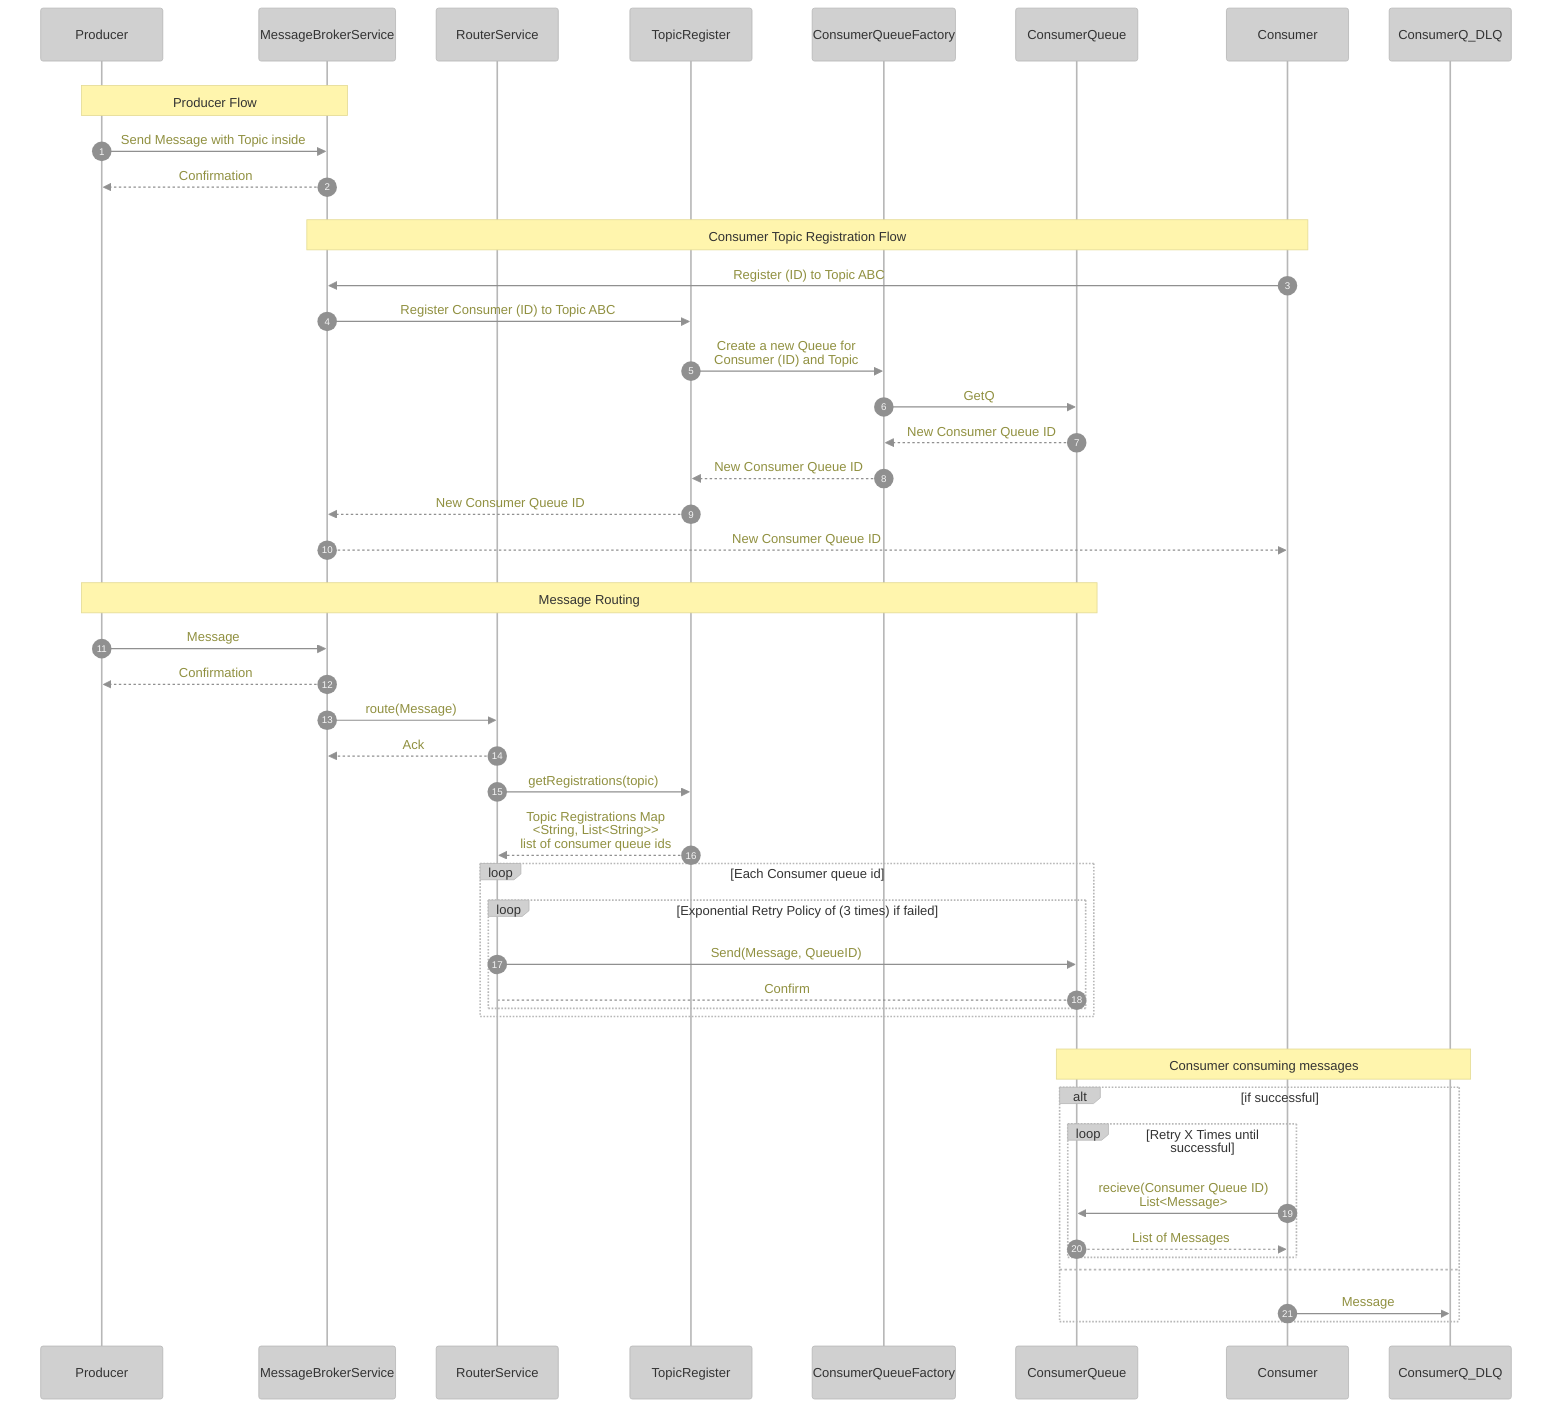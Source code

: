 ---
config:
  theme: base
  themeVariables:
    primaryColor: "#d0d0d0"       # Node/participant background
    textColor: "#222"             # Main text color
    signalColor: "#909090"        # Arrow line color
    signalTextColor: "#909040"    # Arrow label text color
---
sequenceDiagram
    autonumber
    participant pdc as Producer
    participant mbs as MessageBrokerService
    participant rutr as RouterService
    participant reg as TopicRegister
    participant qFct as ConsumerQueueFactory
    participant q as ConsumerQueue
    participant cns as Consumer

    rect rgb(255,255,255)
        Note over pdc, mbs: Producer Flow
        pdc ->> mbs: Send Message with Topic inside
        mbs -->> pdc: Confirmation
    end

    rect rgb(255, 255, 255)
        Note over mbs, cns: Consumer Topic Registration Flow
        cns ->> mbs: Register (ID) to Topic ABC
        mbs ->> reg: Register Consumer (ID) to Topic ABC
        reg ->> qFct: Create a new Queue for <br/>Consumer (ID) and Topic
        qFct ->> q: GetQ
        q -->> qFct: New Consumer Queue ID
        qFct -->> reg: New Consumer Queue ID
        reg -->> mbs: New Consumer Queue ID
        mbs -->> cns: New Consumer Queue ID
    end

    rect rgb(255, 255, 255)
        Note over pdc, q: Message Routing
        pdc ->> mbs: Message
        mbs -->> pdc: Confirmation
        mbs ->> rutr: route(Message)
        rutr -->> mbs: Ack
        rutr ->> reg: getRegistrations(topic)
        reg -->> rutr: Topic Registrations Map <br/> <String, List<String>><br/> list of consumer queue ids
        loop Each Consumer queue id
            loop Exponential Retry Policy of (3 times) if failed
                rutr ->> q: Send(Message, QueueID)
                q --> rutr: Confirm
            end
        end
    end

    rect rgb(255, 255, 255)
        Note over q, ConsumerQ_DLQ: Consumer consuming messages
        alt if successful
            loop Retry X Times until successful
                cns ->> q: recieve(Consumer Queue ID)<br/> List<Message>
                q -->> cns: List of Messages
            end
        else
            cns ->> ConsumerQ_DLQ: Message
        end
    end